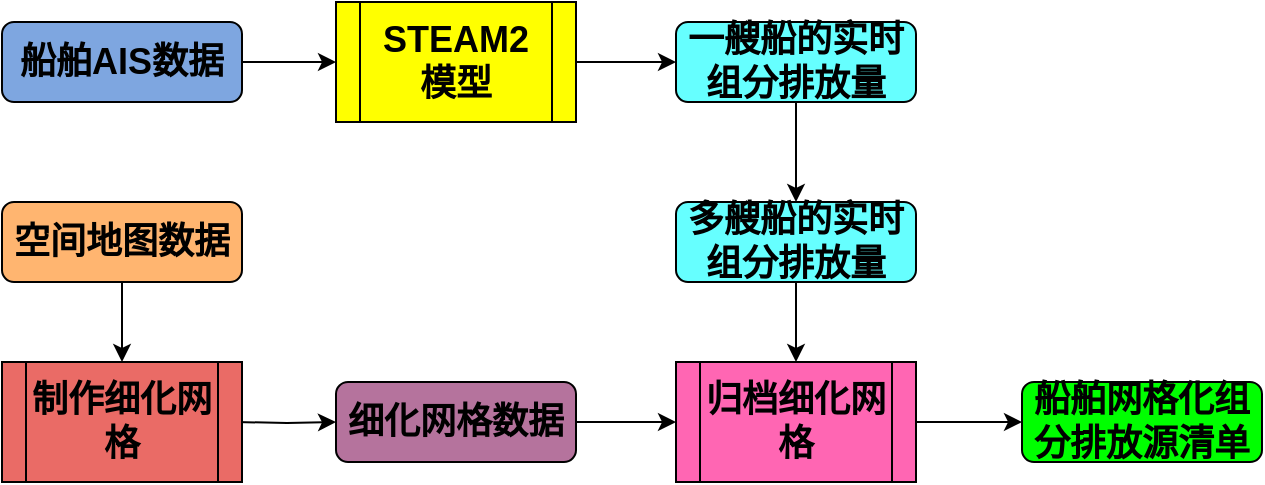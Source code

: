 <mxfile version="13.10.2" type="github">
  <diagram id="C5RBs43oDa-KdzZeNtuy" name="Page-1">
    <mxGraphModel dx="868" dy="425" grid="1" gridSize="10" guides="1" tooltips="1" connect="1" arrows="1" fold="1" page="1" pageScale="1" pageWidth="827" pageHeight="1169" math="0" shadow="0">
      <root>
        <mxCell id="WIyWlLk6GJQsqaUBKTNV-0" />
        <mxCell id="WIyWlLk6GJQsqaUBKTNV-1" parent="WIyWlLk6GJQsqaUBKTNV-0" />
        <mxCell id="dL21EknmWEohw2fYmpAh-1" style="edgeStyle=orthogonalEdgeStyle;rounded=0;orthogonalLoop=1;jettySize=auto;html=1;exitX=1;exitY=0.5;exitDx=0;exitDy=0;entryX=0;entryY=0.5;entryDx=0;entryDy=0;" parent="WIyWlLk6GJQsqaUBKTNV-1" target="dL21EknmWEohw2fYmpAh-7" edge="1">
          <mxGeometry relative="1" as="geometry">
            <mxPoint x="195" y="330" as="sourcePoint" />
          </mxGeometry>
        </mxCell>
        <mxCell id="dL21EknmWEohw2fYmpAh-39" style="edgeStyle=orthogonalEdgeStyle;rounded=0;orthogonalLoop=1;jettySize=auto;html=1;exitX=0.5;exitY=1;exitDx=0;exitDy=0;entryX=0.5;entryY=0;entryDx=0;entryDy=0;" parent="WIyWlLk6GJQsqaUBKTNV-1" source="dL21EknmWEohw2fYmpAh-4" target="dL21EknmWEohw2fYmpAh-19" edge="1">
          <mxGeometry relative="1" as="geometry" />
        </mxCell>
        <mxCell id="dL21EknmWEohw2fYmpAh-4" value="&lt;font style=&quot;font-size: 18px&quot;&gt;&lt;b&gt;一艘船的实时组分排放量&lt;/b&gt;&lt;/font&gt;" style="rounded=1;whiteSpace=wrap;html=1;fontSize=12;glass=0;strokeWidth=1;shadow=0;fillColor=#66FFFF;" parent="WIyWlLk6GJQsqaUBKTNV-1" vertex="1">
          <mxGeometry x="415" y="130" width="120" height="40" as="geometry" />
        </mxCell>
        <mxCell id="dL21EknmWEohw2fYmpAh-5" value="&lt;font style=&quot;font-size: 18px&quot;&gt;&lt;b&gt;船舶网格化组分排放源清单&lt;/b&gt;&lt;/font&gt;" style="rounded=1;whiteSpace=wrap;html=1;fontSize=12;glass=0;strokeWidth=1;shadow=0;fillColor=#00FF00;" parent="WIyWlLk6GJQsqaUBKTNV-1" vertex="1">
          <mxGeometry x="588" y="310" width="120" height="40" as="geometry" />
        </mxCell>
        <mxCell id="dL21EknmWEohw2fYmpAh-33" style="edgeStyle=orthogonalEdgeStyle;rounded=0;orthogonalLoop=1;jettySize=auto;html=1;exitX=1;exitY=0.5;exitDx=0;exitDy=0;entryX=0;entryY=0.5;entryDx=0;entryDy=0;" parent="WIyWlLk6GJQsqaUBKTNV-1" source="dL21EknmWEohw2fYmpAh-7" target="dL21EknmWEohw2fYmpAh-32" edge="1">
          <mxGeometry relative="1" as="geometry" />
        </mxCell>
        <mxCell id="dL21EknmWEohw2fYmpAh-7" value="&lt;font style=&quot;font-size: 18px&quot;&gt;&lt;b&gt;细化网格数据&lt;/b&gt;&lt;/font&gt;" style="rounded=1;whiteSpace=wrap;html=1;fontSize=12;glass=0;strokeWidth=1;shadow=0;fillColor=#B5739D;" parent="WIyWlLk6GJQsqaUBKTNV-1" vertex="1">
          <mxGeometry x="245" y="310" width="120" height="40" as="geometry" />
        </mxCell>
        <mxCell id="dL21EknmWEohw2fYmpAh-40" style="edgeStyle=orthogonalEdgeStyle;rounded=0;orthogonalLoop=1;jettySize=auto;html=1;exitX=0.5;exitY=1;exitDx=0;exitDy=0;entryX=0.5;entryY=0;entryDx=0;entryDy=0;" parent="WIyWlLk6GJQsqaUBKTNV-1" source="dL21EknmWEohw2fYmpAh-19" target="dL21EknmWEohw2fYmpAh-32" edge="1">
          <mxGeometry relative="1" as="geometry" />
        </mxCell>
        <mxCell id="dL21EknmWEohw2fYmpAh-19" value="&lt;font style=&quot;font-size: 18px&quot;&gt;&lt;b&gt;多艘船的实时组分排放量&lt;/b&gt;&lt;/font&gt;" style="rounded=1;whiteSpace=wrap;html=1;fontSize=12;glass=0;strokeWidth=1;shadow=0;fillColor=#66FFFF;" parent="WIyWlLk6GJQsqaUBKTNV-1" vertex="1">
          <mxGeometry x="415" y="220" width="120" height="40" as="geometry" />
        </mxCell>
        <mxCell id="dL21EknmWEohw2fYmpAh-31" style="edgeStyle=orthogonalEdgeStyle;rounded=0;orthogonalLoop=1;jettySize=auto;html=1;exitX=1;exitY=0.5;exitDx=0;exitDy=0;entryX=0;entryY=0.5;entryDx=0;entryDy=0;" parent="WIyWlLk6GJQsqaUBKTNV-1" source="dL21EknmWEohw2fYmpAh-21" target="dL21EknmWEohw2fYmpAh-28" edge="1">
          <mxGeometry relative="1" as="geometry" />
        </mxCell>
        <mxCell id="dL21EknmWEohw2fYmpAh-21" value="&lt;font style=&quot;font-size: 18px&quot;&gt;&lt;b&gt;船舶AIS数据&lt;/b&gt;&lt;/font&gt;" style="rounded=1;whiteSpace=wrap;html=1;fontSize=12;glass=0;strokeWidth=1;shadow=0;fillColor=#7EA6E0;" parent="WIyWlLk6GJQsqaUBKTNV-1" vertex="1">
          <mxGeometry x="78" y="130" width="120" height="40" as="geometry" />
        </mxCell>
        <mxCell id="dL21EknmWEohw2fYmpAh-25" value="&lt;font style=&quot;font-size: 18px&quot;&gt;&lt;b&gt;制作细化网格&lt;/b&gt;&lt;/font&gt;" style="shape=process;whiteSpace=wrap;html=1;backgroundOutline=1;fillColor=#EA6B66;" parent="WIyWlLk6GJQsqaUBKTNV-1" vertex="1">
          <mxGeometry x="78" y="300" width="120" height="60" as="geometry" />
        </mxCell>
        <mxCell id="dL21EknmWEohw2fYmpAh-27" style="edgeStyle=orthogonalEdgeStyle;rounded=0;orthogonalLoop=1;jettySize=auto;html=1;exitX=0.5;exitY=1;exitDx=0;exitDy=0;" parent="WIyWlLk6GJQsqaUBKTNV-1" source="dL21EknmWEohw2fYmpAh-26" target="dL21EknmWEohw2fYmpAh-25" edge="1">
          <mxGeometry relative="1" as="geometry" />
        </mxCell>
        <mxCell id="dL21EknmWEohw2fYmpAh-26" value="&lt;font style=&quot;font-size: 18px&quot;&gt;&lt;b&gt;空间地图数据&lt;/b&gt;&lt;/font&gt;" style="rounded=1;whiteSpace=wrap;html=1;fontSize=12;glass=0;strokeWidth=1;shadow=0;fillColor=#FFB570;" parent="WIyWlLk6GJQsqaUBKTNV-1" vertex="1">
          <mxGeometry x="78" y="220" width="120" height="40" as="geometry" />
        </mxCell>
        <mxCell id="dL21EknmWEohw2fYmpAh-38" style="edgeStyle=orthogonalEdgeStyle;rounded=0;orthogonalLoop=1;jettySize=auto;html=1;exitX=1;exitY=0.5;exitDx=0;exitDy=0;" parent="WIyWlLk6GJQsqaUBKTNV-1" source="dL21EknmWEohw2fYmpAh-28" target="dL21EknmWEohw2fYmpAh-4" edge="1">
          <mxGeometry relative="1" as="geometry" />
        </mxCell>
        <mxCell id="dL21EknmWEohw2fYmpAh-28" value="&lt;b style=&quot;font-size: 18px&quot;&gt;STEAM2&lt;br&gt;模型&lt;/b&gt;" style="shape=process;whiteSpace=wrap;html=1;backgroundOutline=1;fillColor=#FFFF00;" parent="WIyWlLk6GJQsqaUBKTNV-1" vertex="1">
          <mxGeometry x="245" y="120" width="120" height="60" as="geometry" />
        </mxCell>
        <mxCell id="dL21EknmWEohw2fYmpAh-36" style="edgeStyle=orthogonalEdgeStyle;rounded=0;orthogonalLoop=1;jettySize=auto;html=1;exitX=1;exitY=0.5;exitDx=0;exitDy=0;entryX=0;entryY=0.5;entryDx=0;entryDy=0;" parent="WIyWlLk6GJQsqaUBKTNV-1" source="dL21EknmWEohw2fYmpAh-32" target="dL21EknmWEohw2fYmpAh-5" edge="1">
          <mxGeometry relative="1" as="geometry" />
        </mxCell>
        <mxCell id="dL21EknmWEohw2fYmpAh-32" value="&lt;b style=&quot;font-size: 18px&quot;&gt;归档细化网格&lt;/b&gt;" style="shape=process;whiteSpace=wrap;html=1;backgroundOutline=1;fillColor=#FF66B3;" parent="WIyWlLk6GJQsqaUBKTNV-1" vertex="1">
          <mxGeometry x="415" y="300" width="120" height="60" as="geometry" />
        </mxCell>
      </root>
    </mxGraphModel>
  </diagram>
</mxfile>
